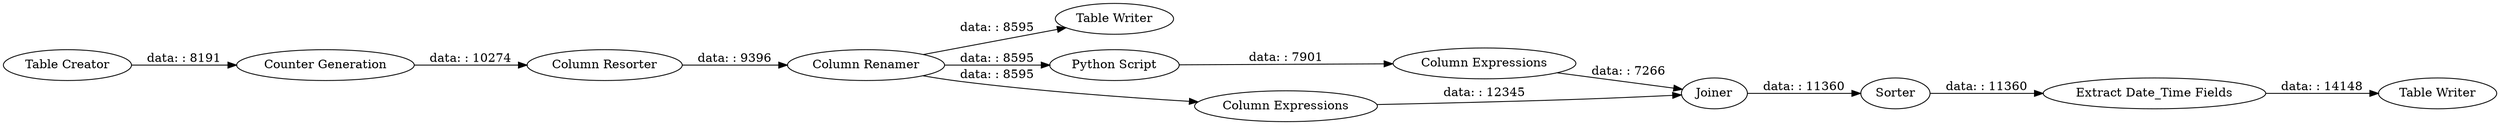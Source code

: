 digraph {
	"-8595072849539751266_371" [label="Table Creator"]
	"-8595072849539751266_383" [label="Table Writer"]
	"-8595072849539751266_381" [label="Extract Date_Time Fields"]
	"-8595072849539751266_372" [label="Counter Generation"]
	"-8595072849539751266_375" [label=Joiner]
	"-8595072849539751266_374" [label="Python Script"]
	"-8595072849539751266_380" [label="Column Expressions"]
	"-8595072849539751266_376" [label=Sorter]
	"-8595072849539751266_382" [label="Table Writer"]
	"-8595072849539751266_373" [label="Column Renamer"]
	"-8595072849539751266_377" [label="Column Resorter"]
	"-8595072849539751266_378" [label="Column Expressions"]
	"-8595072849539751266_372" -> "-8595072849539751266_377" [label="data: : 10274"]
	"-8595072849539751266_375" -> "-8595072849539751266_376" [label="data: : 11360"]
	"-8595072849539751266_373" -> "-8595072849539751266_378" [label="data: : 8595"]
	"-8595072849539751266_373" -> "-8595072849539751266_383" [label="data: : 8595"]
	"-8595072849539751266_378" -> "-8595072849539751266_375" [label="data: : 12345"]
	"-8595072849539751266_380" -> "-8595072849539751266_375" [label="data: : 7266"]
	"-8595072849539751266_371" -> "-8595072849539751266_372" [label="data: : 8191"]
	"-8595072849539751266_374" -> "-8595072849539751266_380" [label="data: : 7901"]
	"-8595072849539751266_373" -> "-8595072849539751266_374" [label="data: : 8595"]
	"-8595072849539751266_376" -> "-8595072849539751266_381" [label="data: : 11360"]
	"-8595072849539751266_377" -> "-8595072849539751266_373" [label="data: : 9396"]
	"-8595072849539751266_381" -> "-8595072849539751266_382" [label="data: : 14148"]
	rankdir=LR
}
